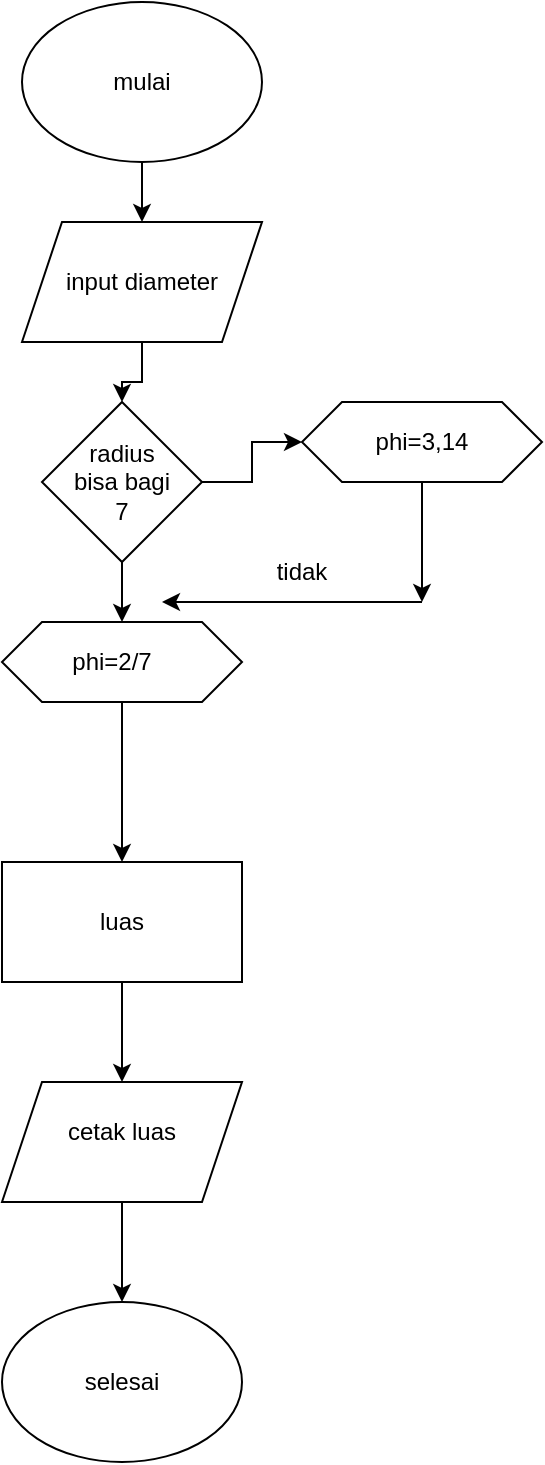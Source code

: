 <mxfile version="22.0.4" type="github">
  <diagram name="Page-1" id="NheHObNebf879Kh67dO5">
    <mxGraphModel dx="1114" dy="602" grid="1" gridSize="10" guides="1" tooltips="1" connect="1" arrows="1" fold="1" page="1" pageScale="1" pageWidth="850" pageHeight="1100" math="0" shadow="0">
      <root>
        <mxCell id="0" />
        <mxCell id="1" parent="0" />
        <mxCell id="XUY3HA9r7m3-2NlcfprZ-9" style="edgeStyle=orthogonalEdgeStyle;rounded=0;orthogonalLoop=1;jettySize=auto;html=1;exitX=0.5;exitY=1;exitDx=0;exitDy=0;entryX=0.5;entryY=0;entryDx=0;entryDy=0;" edge="1" parent="1" source="XUY3HA9r7m3-2NlcfprZ-1" target="XUY3HA9r7m3-2NlcfprZ-2">
          <mxGeometry relative="1" as="geometry" />
        </mxCell>
        <mxCell id="XUY3HA9r7m3-2NlcfprZ-1" value="" style="ellipse;whiteSpace=wrap;html=1;" vertex="1" parent="1">
          <mxGeometry x="350" y="20" width="120" height="80" as="geometry" />
        </mxCell>
        <mxCell id="XUY3HA9r7m3-2NlcfprZ-8" style="edgeStyle=orthogonalEdgeStyle;rounded=0;orthogonalLoop=1;jettySize=auto;html=1;entryX=0.5;entryY=0;entryDx=0;entryDy=0;" edge="1" parent="1" source="XUY3HA9r7m3-2NlcfprZ-2" target="XUY3HA9r7m3-2NlcfprZ-3">
          <mxGeometry relative="1" as="geometry" />
        </mxCell>
        <mxCell id="XUY3HA9r7m3-2NlcfprZ-2" value="" style="shape=parallelogram;perimeter=parallelogramPerimeter;whiteSpace=wrap;html=1;fixedSize=1;" vertex="1" parent="1">
          <mxGeometry x="350" y="130" width="120" height="60" as="geometry" />
        </mxCell>
        <mxCell id="XUY3HA9r7m3-2NlcfprZ-10" style="edgeStyle=orthogonalEdgeStyle;rounded=0;orthogonalLoop=1;jettySize=auto;html=1;exitX=1;exitY=0.5;exitDx=0;exitDy=0;entryX=0;entryY=0.5;entryDx=0;entryDy=0;" edge="1" parent="1" source="XUY3HA9r7m3-2NlcfprZ-3" target="XUY3HA9r7m3-2NlcfprZ-4">
          <mxGeometry relative="1" as="geometry" />
        </mxCell>
        <mxCell id="XUY3HA9r7m3-2NlcfprZ-14" style="edgeStyle=orthogonalEdgeStyle;rounded=0;orthogonalLoop=1;jettySize=auto;html=1;exitX=0.5;exitY=1;exitDx=0;exitDy=0;entryX=0.5;entryY=0;entryDx=0;entryDy=0;" edge="1" parent="1" source="XUY3HA9r7m3-2NlcfprZ-3" target="XUY3HA9r7m3-2NlcfprZ-5">
          <mxGeometry relative="1" as="geometry" />
        </mxCell>
        <mxCell id="XUY3HA9r7m3-2NlcfprZ-3" value="" style="rhombus;whiteSpace=wrap;html=1;" vertex="1" parent="1">
          <mxGeometry x="360" y="220" width="80" height="80" as="geometry" />
        </mxCell>
        <mxCell id="XUY3HA9r7m3-2NlcfprZ-21" style="edgeStyle=orthogonalEdgeStyle;rounded=0;orthogonalLoop=1;jettySize=auto;html=1;exitX=0.5;exitY=1;exitDx=0;exitDy=0;" edge="1" parent="1" source="XUY3HA9r7m3-2NlcfprZ-4">
          <mxGeometry relative="1" as="geometry">
            <mxPoint x="550" y="320" as="targetPoint" />
          </mxGeometry>
        </mxCell>
        <mxCell id="XUY3HA9r7m3-2NlcfprZ-4" value="" style="shape=hexagon;perimeter=hexagonPerimeter2;whiteSpace=wrap;html=1;fixedSize=1;" vertex="1" parent="1">
          <mxGeometry x="490" y="220" width="120" height="40" as="geometry" />
        </mxCell>
        <mxCell id="XUY3HA9r7m3-2NlcfprZ-15" style="edgeStyle=orthogonalEdgeStyle;rounded=0;orthogonalLoop=1;jettySize=auto;html=1;exitX=0.5;exitY=1;exitDx=0;exitDy=0;entryX=0.5;entryY=0;entryDx=0;entryDy=0;" edge="1" parent="1" source="XUY3HA9r7m3-2NlcfprZ-5" target="XUY3HA9r7m3-2NlcfprZ-6">
          <mxGeometry relative="1" as="geometry" />
        </mxCell>
        <mxCell id="XUY3HA9r7m3-2NlcfprZ-5" value="" style="shape=hexagon;perimeter=hexagonPerimeter2;whiteSpace=wrap;html=1;fixedSize=1;" vertex="1" parent="1">
          <mxGeometry x="340" y="330" width="120" height="40" as="geometry" />
        </mxCell>
        <mxCell id="XUY3HA9r7m3-2NlcfprZ-16" style="edgeStyle=orthogonalEdgeStyle;rounded=0;orthogonalLoop=1;jettySize=auto;html=1;exitX=0.5;exitY=1;exitDx=0;exitDy=0;entryX=0.5;entryY=0;entryDx=0;entryDy=0;" edge="1" parent="1" source="XUY3HA9r7m3-2NlcfprZ-6" target="XUY3HA9r7m3-2NlcfprZ-7">
          <mxGeometry relative="1" as="geometry" />
        </mxCell>
        <mxCell id="XUY3HA9r7m3-2NlcfprZ-6" value="" style="rounded=0;whiteSpace=wrap;html=1;" vertex="1" parent="1">
          <mxGeometry x="340" y="450" width="120" height="60" as="geometry" />
        </mxCell>
        <mxCell id="XUY3HA9r7m3-2NlcfprZ-17" style="edgeStyle=orthogonalEdgeStyle;rounded=0;orthogonalLoop=1;jettySize=auto;html=1;exitX=0.5;exitY=1;exitDx=0;exitDy=0;entryX=0.5;entryY=0;entryDx=0;entryDy=0;" edge="1" parent="1" source="XUY3HA9r7m3-2NlcfprZ-7" target="XUY3HA9r7m3-2NlcfprZ-13">
          <mxGeometry relative="1" as="geometry" />
        </mxCell>
        <mxCell id="XUY3HA9r7m3-2NlcfprZ-7" value="" style="shape=parallelogram;perimeter=parallelogramPerimeter;whiteSpace=wrap;html=1;fixedSize=1;" vertex="1" parent="1">
          <mxGeometry x="340" y="560" width="120" height="60" as="geometry" />
        </mxCell>
        <mxCell id="XUY3HA9r7m3-2NlcfprZ-13" value="" style="ellipse;whiteSpace=wrap;html=1;" vertex="1" parent="1">
          <mxGeometry x="340" y="670" width="120" height="80" as="geometry" />
        </mxCell>
        <mxCell id="XUY3HA9r7m3-2NlcfprZ-18" value="mulai" style="text;strokeColor=none;align=center;fillColor=none;html=1;verticalAlign=middle;whiteSpace=wrap;rounded=0;" vertex="1" parent="1">
          <mxGeometry x="380" y="45" width="60" height="30" as="geometry" />
        </mxCell>
        <mxCell id="XUY3HA9r7m3-2NlcfprZ-19" value="selesai" style="text;strokeColor=none;align=center;fillColor=none;html=1;verticalAlign=middle;whiteSpace=wrap;rounded=0;" vertex="1" parent="1">
          <mxGeometry x="370" y="695" width="60" height="30" as="geometry" />
        </mxCell>
        <mxCell id="XUY3HA9r7m3-2NlcfprZ-20" style="edgeStyle=orthogonalEdgeStyle;rounded=0;orthogonalLoop=1;jettySize=auto;html=1;exitX=0.5;exitY=1;exitDx=0;exitDy=0;" edge="1" parent="1" source="XUY3HA9r7m3-2NlcfprZ-5" target="XUY3HA9r7m3-2NlcfprZ-5">
          <mxGeometry relative="1" as="geometry" />
        </mxCell>
        <mxCell id="XUY3HA9r7m3-2NlcfprZ-22" value="" style="endArrow=classic;html=1;rounded=0;" edge="1" parent="1">
          <mxGeometry width="50" height="50" relative="1" as="geometry">
            <mxPoint x="550" y="320" as="sourcePoint" />
            <mxPoint x="420" y="320" as="targetPoint" />
          </mxGeometry>
        </mxCell>
        <mxCell id="XUY3HA9r7m3-2NlcfprZ-25" value="input diameter" style="text;strokeColor=none;align=center;fillColor=none;html=1;verticalAlign=middle;whiteSpace=wrap;rounded=0;" vertex="1" parent="1">
          <mxGeometry x="350" y="145" width="120" height="30" as="geometry" />
        </mxCell>
        <mxCell id="XUY3HA9r7m3-2NlcfprZ-28" value="radius bisa bagi 7" style="text;strokeColor=none;align=center;fillColor=none;html=1;verticalAlign=middle;whiteSpace=wrap;rounded=0;" vertex="1" parent="1">
          <mxGeometry x="370" y="240" width="60" height="40" as="geometry" />
        </mxCell>
        <mxCell id="XUY3HA9r7m3-2NlcfprZ-29" value="&lt;div&gt;phi=3,14&lt;/div&gt;" style="text;strokeColor=none;align=center;fillColor=none;html=1;verticalAlign=middle;whiteSpace=wrap;rounded=0;" vertex="1" parent="1">
          <mxGeometry x="520" y="225" width="60" height="30" as="geometry" />
        </mxCell>
        <mxCell id="XUY3HA9r7m3-2NlcfprZ-30" value="tidak" style="text;strokeColor=none;align=center;fillColor=none;html=1;verticalAlign=middle;whiteSpace=wrap;rounded=0;" vertex="1" parent="1">
          <mxGeometry x="460" y="290" width="60" height="30" as="geometry" />
        </mxCell>
        <mxCell id="XUY3HA9r7m3-2NlcfprZ-31" value="phi=2/7" style="text;strokeColor=none;align=center;fillColor=none;html=1;verticalAlign=middle;whiteSpace=wrap;rounded=0;" vertex="1" parent="1">
          <mxGeometry x="365" y="335" width="60" height="30" as="geometry" />
        </mxCell>
        <mxCell id="XUY3HA9r7m3-2NlcfprZ-32" value="luas" style="text;strokeColor=none;align=center;fillColor=none;html=1;verticalAlign=middle;whiteSpace=wrap;rounded=0;" vertex="1" parent="1">
          <mxGeometry x="370" y="465" width="60" height="30" as="geometry" />
        </mxCell>
        <mxCell id="XUY3HA9r7m3-2NlcfprZ-33" value="cetak luas" style="text;strokeColor=none;align=center;fillColor=none;html=1;verticalAlign=middle;whiteSpace=wrap;rounded=0;" vertex="1" parent="1">
          <mxGeometry x="370" y="570" width="60" height="30" as="geometry" />
        </mxCell>
      </root>
    </mxGraphModel>
  </diagram>
</mxfile>

